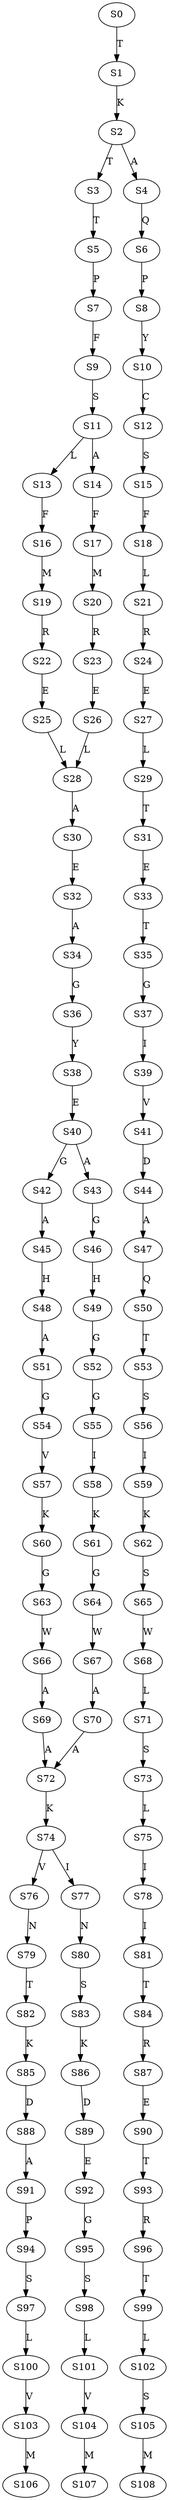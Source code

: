 strict digraph  {
	S0 -> S1 [ label = T ];
	S1 -> S2 [ label = K ];
	S2 -> S3 [ label = T ];
	S2 -> S4 [ label = A ];
	S3 -> S5 [ label = T ];
	S4 -> S6 [ label = Q ];
	S5 -> S7 [ label = P ];
	S6 -> S8 [ label = P ];
	S7 -> S9 [ label = F ];
	S8 -> S10 [ label = Y ];
	S9 -> S11 [ label = S ];
	S10 -> S12 [ label = C ];
	S11 -> S13 [ label = L ];
	S11 -> S14 [ label = A ];
	S12 -> S15 [ label = S ];
	S13 -> S16 [ label = F ];
	S14 -> S17 [ label = F ];
	S15 -> S18 [ label = F ];
	S16 -> S19 [ label = M ];
	S17 -> S20 [ label = M ];
	S18 -> S21 [ label = L ];
	S19 -> S22 [ label = R ];
	S20 -> S23 [ label = R ];
	S21 -> S24 [ label = R ];
	S22 -> S25 [ label = E ];
	S23 -> S26 [ label = E ];
	S24 -> S27 [ label = E ];
	S25 -> S28 [ label = L ];
	S26 -> S28 [ label = L ];
	S27 -> S29 [ label = L ];
	S28 -> S30 [ label = A ];
	S29 -> S31 [ label = T ];
	S30 -> S32 [ label = E ];
	S31 -> S33 [ label = E ];
	S32 -> S34 [ label = A ];
	S33 -> S35 [ label = T ];
	S34 -> S36 [ label = G ];
	S35 -> S37 [ label = G ];
	S36 -> S38 [ label = Y ];
	S37 -> S39 [ label = I ];
	S38 -> S40 [ label = E ];
	S39 -> S41 [ label = V ];
	S40 -> S42 [ label = G ];
	S40 -> S43 [ label = A ];
	S41 -> S44 [ label = D ];
	S42 -> S45 [ label = A ];
	S43 -> S46 [ label = G ];
	S44 -> S47 [ label = A ];
	S45 -> S48 [ label = H ];
	S46 -> S49 [ label = H ];
	S47 -> S50 [ label = Q ];
	S48 -> S51 [ label = A ];
	S49 -> S52 [ label = G ];
	S50 -> S53 [ label = T ];
	S51 -> S54 [ label = G ];
	S52 -> S55 [ label = G ];
	S53 -> S56 [ label = S ];
	S54 -> S57 [ label = V ];
	S55 -> S58 [ label = I ];
	S56 -> S59 [ label = I ];
	S57 -> S60 [ label = K ];
	S58 -> S61 [ label = K ];
	S59 -> S62 [ label = K ];
	S60 -> S63 [ label = G ];
	S61 -> S64 [ label = G ];
	S62 -> S65 [ label = S ];
	S63 -> S66 [ label = W ];
	S64 -> S67 [ label = W ];
	S65 -> S68 [ label = W ];
	S66 -> S69 [ label = A ];
	S67 -> S70 [ label = A ];
	S68 -> S71 [ label = L ];
	S69 -> S72 [ label = A ];
	S70 -> S72 [ label = A ];
	S71 -> S73 [ label = S ];
	S72 -> S74 [ label = K ];
	S73 -> S75 [ label = L ];
	S74 -> S76 [ label = V ];
	S74 -> S77 [ label = I ];
	S75 -> S78 [ label = I ];
	S76 -> S79 [ label = N ];
	S77 -> S80 [ label = N ];
	S78 -> S81 [ label = I ];
	S79 -> S82 [ label = T ];
	S80 -> S83 [ label = S ];
	S81 -> S84 [ label = T ];
	S82 -> S85 [ label = K ];
	S83 -> S86 [ label = K ];
	S84 -> S87 [ label = R ];
	S85 -> S88 [ label = D ];
	S86 -> S89 [ label = D ];
	S87 -> S90 [ label = E ];
	S88 -> S91 [ label = A ];
	S89 -> S92 [ label = E ];
	S90 -> S93 [ label = T ];
	S91 -> S94 [ label = P ];
	S92 -> S95 [ label = G ];
	S93 -> S96 [ label = R ];
	S94 -> S97 [ label = S ];
	S95 -> S98 [ label = S ];
	S96 -> S99 [ label = T ];
	S97 -> S100 [ label = L ];
	S98 -> S101 [ label = L ];
	S99 -> S102 [ label = L ];
	S100 -> S103 [ label = V ];
	S101 -> S104 [ label = V ];
	S102 -> S105 [ label = S ];
	S103 -> S106 [ label = M ];
	S104 -> S107 [ label = M ];
	S105 -> S108 [ label = M ];
}
